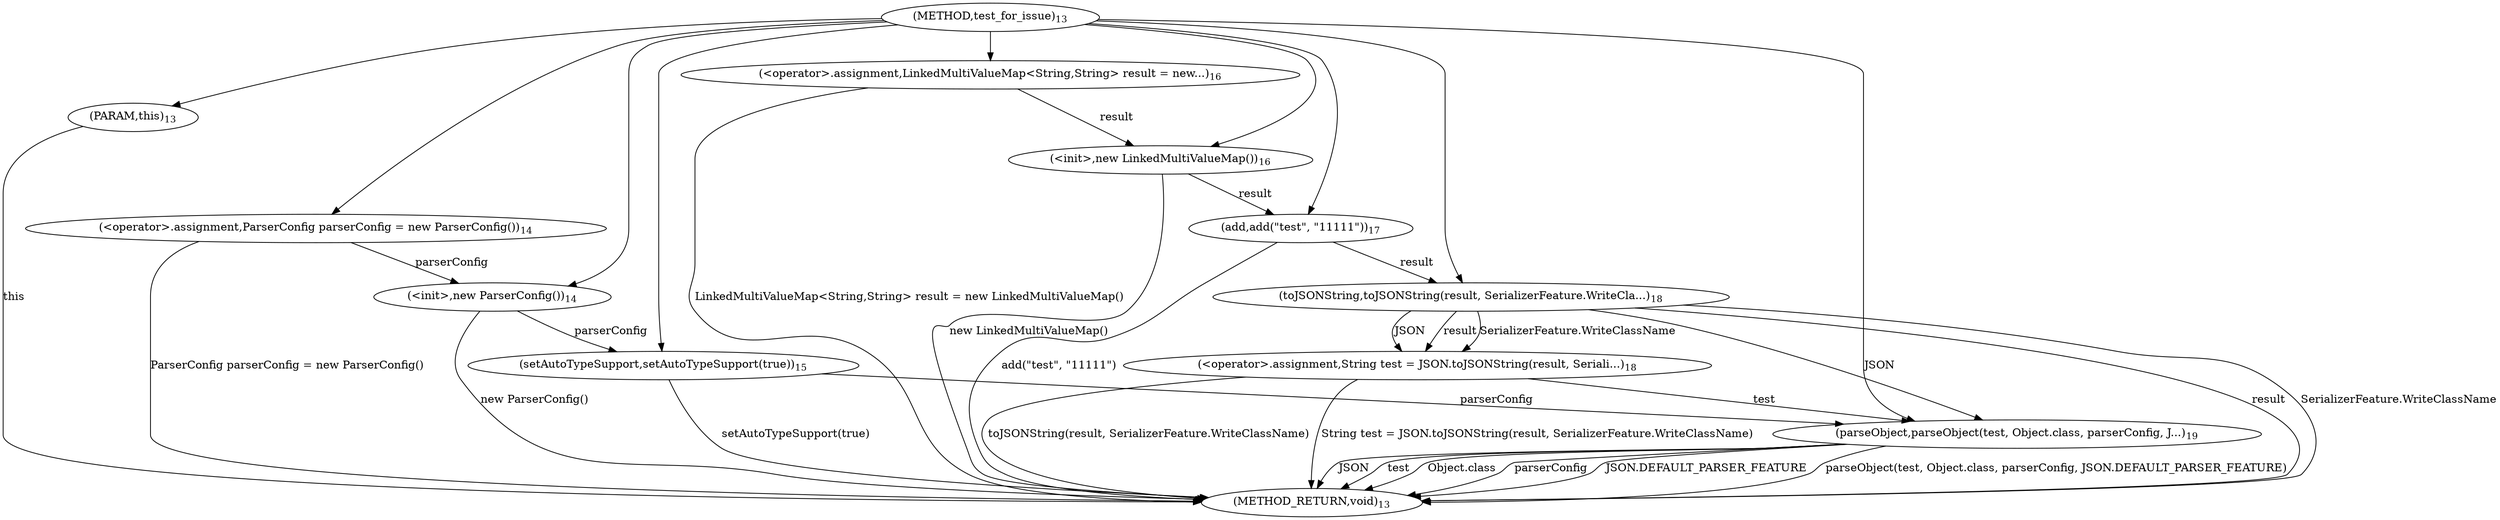 digraph "test_for_issue" {  
"7" [label = <(METHOD,test_for_issue)<SUB>13</SUB>> ]
"50" [label = <(METHOD_RETURN,void)<SUB>13</SUB>> ]
"8" [label = <(PARAM,this)<SUB>13</SUB>> ]
"11" [label = <(&lt;operator&gt;.assignment,ParserConfig parserConfig = new ParserConfig())<SUB>14</SUB>> ]
"14" [label = <(&lt;init&gt;,new ParserConfig())<SUB>14</SUB>> ]
"16" [label = <(setAutoTypeSupport,setAutoTypeSupport(true))<SUB>15</SUB>> ]
"20" [label = <(&lt;operator&gt;.assignment,LinkedMultiValueMap&lt;String,String&gt; result = new...)<SUB>16</SUB>> ]
"23" [label = <(&lt;init&gt;,new LinkedMultiValueMap())<SUB>16</SUB>> ]
"25" [label = <(add,add(&quot;test&quot;, &quot;11111&quot;))<SUB>17</SUB>> ]
"30" [label = <(&lt;operator&gt;.assignment,String test = JSON.toJSONString(result, Seriali...)<SUB>18</SUB>> ]
"38" [label = <(parseObject,parseObject(test, Object.class, parserConfig, J...)<SUB>19</SUB>> ]
"11" [label = <(&lt;operator&gt;.assignment,ParserConfig parserConfig = new ParserConfig())<SUB>14</SUB>> ]
"11" [label = <(&lt;operator&gt;.assignment,ParserConfig parserConfig = new ParserConfig())<SUB>14</SUB>> ]
"14" [label = <(&lt;init&gt;,new ParserConfig())<SUB>14</SUB>> ]
"16" [label = <(setAutoTypeSupport,setAutoTypeSupport(true))<SUB>15</SUB>> ]
"16" [label = <(setAutoTypeSupport,setAutoTypeSupport(true))<SUB>15</SUB>> ]
"20" [label = <(&lt;operator&gt;.assignment,LinkedMultiValueMap&lt;String,String&gt; result = new...)<SUB>16</SUB>> ]
"20" [label = <(&lt;operator&gt;.assignment,LinkedMultiValueMap&lt;String,String&gt; result = new...)<SUB>16</SUB>> ]
"23" [label = <(&lt;init&gt;,new LinkedMultiValueMap())<SUB>16</SUB>> ]
"25" [label = <(add,add(&quot;test&quot;, &quot;11111&quot;))<SUB>17</SUB>> ]
"25" [label = <(add,add(&quot;test&quot;, &quot;11111&quot;))<SUB>17</SUB>> ]
"25" [label = <(add,add(&quot;test&quot;, &quot;11111&quot;))<SUB>17</SUB>> ]
"30" [label = <(&lt;operator&gt;.assignment,String test = JSON.toJSONString(result, Seriali...)<SUB>18</SUB>> ]
"30" [label = <(&lt;operator&gt;.assignment,String test = JSON.toJSONString(result, Seriali...)<SUB>18</SUB>> ]
"38" [label = <(parseObject,parseObject(test, Object.class, parserConfig, J...)<SUB>19</SUB>> ]
"38" [label = <(parseObject,parseObject(test, Object.class, parserConfig, J...)<SUB>19</SUB>> ]
"38" [label = <(parseObject,parseObject(test, Object.class, parserConfig, J...)<SUB>19</SUB>> ]
"38" [label = <(parseObject,parseObject(test, Object.class, parserConfig, J...)<SUB>19</SUB>> ]
"38" [label = <(parseObject,parseObject(test, Object.class, parserConfig, J...)<SUB>19</SUB>> ]
"32" [label = <(toJSONString,toJSONString(result, SerializerFeature.WriteCla...)<SUB>18</SUB>> ]
"32" [label = <(toJSONString,toJSONString(result, SerializerFeature.WriteCla...)<SUB>18</SUB>> ]
"32" [label = <(toJSONString,toJSONString(result, SerializerFeature.WriteCla...)<SUB>18</SUB>> ]
  "8" -> "50"  [ label = "this"] 
  "11" -> "50"  [ label = "ParserConfig parserConfig = new ParserConfig()"] 
  "14" -> "50"  [ label = "new ParserConfig()"] 
  "16" -> "50"  [ label = "setAutoTypeSupport(true)"] 
  "20" -> "50"  [ label = "LinkedMultiValueMap&lt;String,String&gt; result = new LinkedMultiValueMap()"] 
  "23" -> "50"  [ label = "new LinkedMultiValueMap()"] 
  "25" -> "50"  [ label = "add(&quot;test&quot;, &quot;11111&quot;)"] 
  "32" -> "50"  [ label = "result"] 
  "32" -> "50"  [ label = "SerializerFeature.WriteClassName"] 
  "30" -> "50"  [ label = "toJSONString(result, SerializerFeature.WriteClassName)"] 
  "30" -> "50"  [ label = "String test = JSON.toJSONString(result, SerializerFeature.WriteClassName)"] 
  "38" -> "50"  [ label = "JSON"] 
  "38" -> "50"  [ label = "test"] 
  "38" -> "50"  [ label = "Object.class"] 
  "38" -> "50"  [ label = "parserConfig"] 
  "38" -> "50"  [ label = "JSON.DEFAULT_PARSER_FEATURE"] 
  "38" -> "50"  [ label = "parseObject(test, Object.class, parserConfig, JSON.DEFAULT_PARSER_FEATURE)"] 
  "7" -> "8" 
  "7" -> "11" 
  "7" -> "20" 
  "32" -> "30"  [ label = "JSON"] 
  "32" -> "30"  [ label = "result"] 
  "32" -> "30"  [ label = "SerializerFeature.WriteClassName"] 
  "11" -> "14"  [ label = "parserConfig"] 
  "7" -> "14" 
  "14" -> "16"  [ label = "parserConfig"] 
  "7" -> "16" 
  "20" -> "23"  [ label = "result"] 
  "7" -> "23" 
  "23" -> "25"  [ label = "result"] 
  "7" -> "25" 
  "32" -> "38"  [ label = "JSON"] 
  "7" -> "38" 
  "30" -> "38"  [ label = "test"] 
  "16" -> "38"  [ label = "parserConfig"] 
  "7" -> "32" 
  "25" -> "32"  [ label = "result"] 
}
